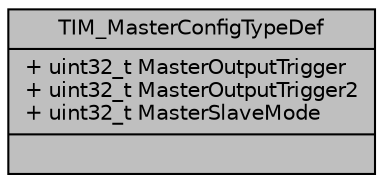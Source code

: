 digraph "TIM_MasterConfigTypeDef"
{
 // LATEX_PDF_SIZE
  edge [fontname="Helvetica",fontsize="10",labelfontname="Helvetica",labelfontsize="10"];
  node [fontname="Helvetica",fontsize="10",shape=record];
  Node1 [label="{TIM_MasterConfigTypeDef\n|+ uint32_t MasterOutputTrigger\l+ uint32_t MasterOutputTrigger2\l+ uint32_t MasterSlaveMode\l|}",height=0.2,width=0.4,color="black", fillcolor="grey75", style="filled", fontcolor="black",tooltip="TIM Master configuration Structure definition."];
}

